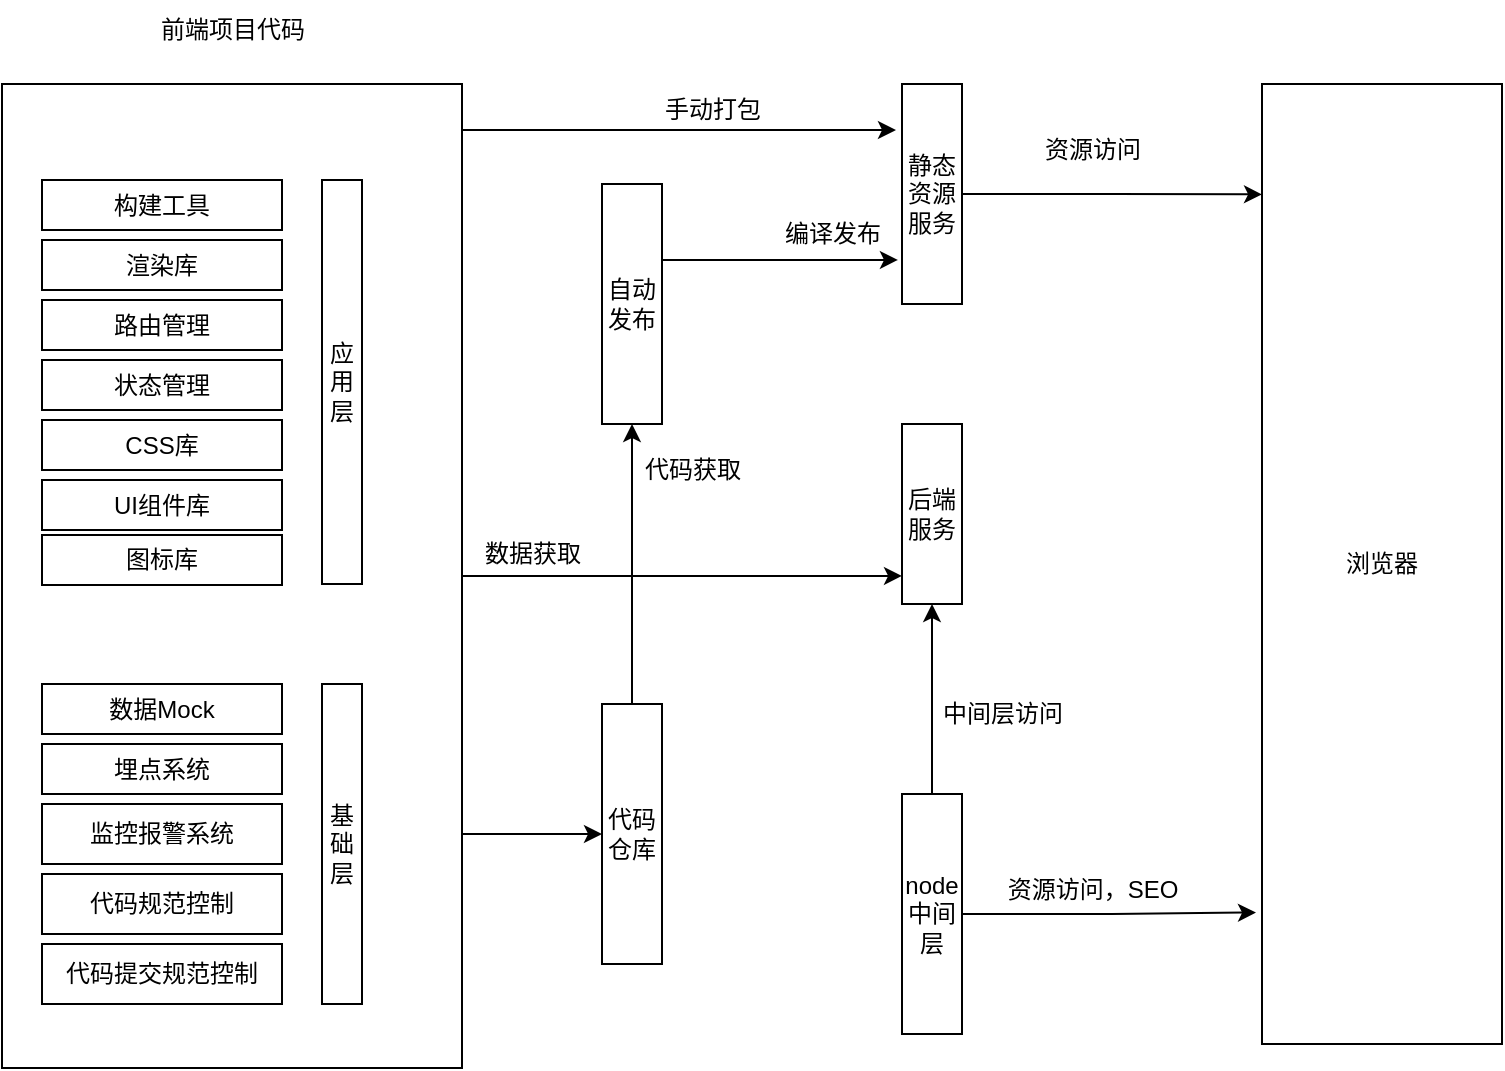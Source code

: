 <mxfile version="21.5.0" type="github">
  <diagram name="第 1 页" id="YTqjLCqkTZgk73n2kUbU">
    <mxGraphModel dx="1434" dy="803" grid="1" gridSize="10" guides="1" tooltips="1" connect="1" arrows="1" fold="1" page="1" pageScale="1" pageWidth="2339" pageHeight="3300" background="none" math="0" shadow="0">
      <root>
        <mxCell id="0" />
        <mxCell id="1" parent="0" />
        <mxCell id="mCj7lZmTwDm9WnsvrkNn-11" style="edgeStyle=orthogonalEdgeStyle;rounded=0;orthogonalLoop=1;jettySize=auto;html=1;exitX=1;exitY=0.5;exitDx=0;exitDy=0;entryX=0;entryY=0.115;entryDx=0;entryDy=0;entryPerimeter=0;" parent="1" source="mCj7lZmTwDm9WnsvrkNn-1" target="mCj7lZmTwDm9WnsvrkNn-10" edge="1">
          <mxGeometry relative="1" as="geometry" />
        </mxCell>
        <mxCell id="mCj7lZmTwDm9WnsvrkNn-1" value="静态资源服务" style="rounded=0;whiteSpace=wrap;html=1;" parent="1" vertex="1">
          <mxGeometry x="1110" y="140" width="30" height="110" as="geometry" />
        </mxCell>
        <mxCell id="mCj7lZmTwDm9WnsvrkNn-2" value="后端服务" style="rounded=0;whiteSpace=wrap;html=1;" parent="1" vertex="1">
          <mxGeometry x="1110" y="310" width="30" height="90" as="geometry" />
        </mxCell>
        <mxCell id="mCj7lZmTwDm9WnsvrkNn-4" style="edgeStyle=orthogonalEdgeStyle;rounded=0;orthogonalLoop=1;jettySize=auto;html=1;exitX=0.5;exitY=0;exitDx=0;exitDy=0;" parent="1" source="mCj7lZmTwDm9WnsvrkNn-3" target="mCj7lZmTwDm9WnsvrkNn-2" edge="1">
          <mxGeometry relative="1" as="geometry" />
        </mxCell>
        <mxCell id="mCj7lZmTwDm9WnsvrkNn-15" style="edgeStyle=orthogonalEdgeStyle;rounded=0;orthogonalLoop=1;jettySize=auto;html=1;exitX=1;exitY=0.5;exitDx=0;exitDy=0;entryX=-0.025;entryY=0.863;entryDx=0;entryDy=0;entryPerimeter=0;" parent="1" source="mCj7lZmTwDm9WnsvrkNn-3" target="mCj7lZmTwDm9WnsvrkNn-10" edge="1">
          <mxGeometry relative="1" as="geometry" />
        </mxCell>
        <mxCell id="mCj7lZmTwDm9WnsvrkNn-3" value="node中间层" style="rounded=0;whiteSpace=wrap;html=1;" parent="1" vertex="1">
          <mxGeometry x="1110" y="495" width="30" height="120" as="geometry" />
        </mxCell>
        <mxCell id="mCj7lZmTwDm9WnsvrkNn-5" value="中间层访问" style="text;html=1;align=center;verticalAlign=middle;resizable=0;points=[];autosize=1;strokeColor=none;fillColor=none;" parent="1" vertex="1">
          <mxGeometry x="1120" y="440" width="80" height="30" as="geometry" />
        </mxCell>
        <mxCell id="mCj7lZmTwDm9WnsvrkNn-6" value="代码仓库" style="rounded=0;whiteSpace=wrap;html=1;" parent="1" vertex="1">
          <mxGeometry x="960" y="450" width="30" height="130" as="geometry" />
        </mxCell>
        <mxCell id="mCj7lZmTwDm9WnsvrkNn-41" style="edgeStyle=orthogonalEdgeStyle;rounded=0;orthogonalLoop=1;jettySize=auto;html=1;exitX=1;exitY=0.5;exitDx=0;exitDy=0;entryX=0.971;entryY=0.933;entryDx=0;entryDy=0;entryPerimeter=0;" parent="1" source="mCj7lZmTwDm9WnsvrkNn-7" target="mCj7lZmTwDm9WnsvrkNn-20" edge="1">
          <mxGeometry relative="1" as="geometry">
            <Array as="points">
              <mxPoint x="990" y="228" />
            </Array>
          </mxGeometry>
        </mxCell>
        <mxCell id="mCj7lZmTwDm9WnsvrkNn-7" value="自动发布" style="rounded=0;whiteSpace=wrap;html=1;" parent="1" vertex="1">
          <mxGeometry x="960" y="190" width="30" height="120" as="geometry" />
        </mxCell>
        <mxCell id="mCj7lZmTwDm9WnsvrkNn-40" style="edgeStyle=orthogonalEdgeStyle;rounded=0;orthogonalLoop=1;jettySize=auto;html=1;exitX=1;exitY=0.25;exitDx=0;exitDy=0;" parent="1" source="mCj7lZmTwDm9WnsvrkNn-8" edge="1">
          <mxGeometry relative="1" as="geometry">
            <mxPoint x="1107" y="163" as="targetPoint" />
            <Array as="points">
              <mxPoint x="890" y="163" />
            </Array>
          </mxGeometry>
        </mxCell>
        <mxCell id="m5wmhSM_MF1HtsL-KL9i-9" style="edgeStyle=orthogonalEdgeStyle;rounded=0;orthogonalLoop=1;jettySize=auto;html=1;exitX=1;exitY=0.75;exitDx=0;exitDy=0;entryX=0;entryY=0.5;entryDx=0;entryDy=0;" edge="1" parent="1" source="mCj7lZmTwDm9WnsvrkNn-8" target="mCj7lZmTwDm9WnsvrkNn-6">
          <mxGeometry relative="1" as="geometry">
            <Array as="points">
              <mxPoint x="890" y="515" />
            </Array>
          </mxGeometry>
        </mxCell>
        <mxCell id="mCj7lZmTwDm9WnsvrkNn-8" value="" style="rounded=0;whiteSpace=wrap;html=1;" parent="1" vertex="1">
          <mxGeometry x="660" y="140" width="230" height="492" as="geometry" />
        </mxCell>
        <mxCell id="mCj7lZmTwDm9WnsvrkNn-10" value="浏览器" style="rounded=0;whiteSpace=wrap;html=1;" parent="1" vertex="1">
          <mxGeometry x="1290" y="140" width="120" height="480" as="geometry" />
        </mxCell>
        <mxCell id="mCj7lZmTwDm9WnsvrkNn-12" value="资源访问" style="text;html=1;align=center;verticalAlign=middle;resizable=0;points=[];autosize=1;strokeColor=none;fillColor=none;" parent="1" vertex="1">
          <mxGeometry x="1170" y="158" width="70" height="30" as="geometry" />
        </mxCell>
        <mxCell id="mCj7lZmTwDm9WnsvrkNn-16" value="资源访问，SEO" style="text;html=1;align=center;verticalAlign=middle;resizable=0;points=[];autosize=1;strokeColor=none;fillColor=none;" parent="1" vertex="1">
          <mxGeometry x="1150" y="528" width="110" height="30" as="geometry" />
        </mxCell>
        <mxCell id="mCj7lZmTwDm9WnsvrkNn-20" value="编译发布" style="text;html=1;align=center;verticalAlign=middle;resizable=0;points=[];autosize=1;strokeColor=none;fillColor=none;" parent="1" vertex="1">
          <mxGeometry x="1040" y="200" width="70" height="30" as="geometry" />
        </mxCell>
        <mxCell id="mCj7lZmTwDm9WnsvrkNn-21" value="前端项目代码" style="text;html=1;align=center;verticalAlign=middle;resizable=0;points=[];autosize=1;strokeColor=none;fillColor=none;" parent="1" vertex="1">
          <mxGeometry x="725" y="98" width="100" height="30" as="geometry" />
        </mxCell>
        <mxCell id="mCj7lZmTwDm9WnsvrkNn-23" value="" style="edgeStyle=orthogonalEdgeStyle;rounded=0;orthogonalLoop=1;jettySize=auto;html=1;exitX=0.5;exitY=0;exitDx=0;exitDy=0;entryX=0.5;entryY=1;entryDx=0;entryDy=0;" parent="1" source="mCj7lZmTwDm9WnsvrkNn-6" target="mCj7lZmTwDm9WnsvrkNn-7" edge="1">
          <mxGeometry relative="1" as="geometry">
            <mxPoint x="975" y="400" as="sourcePoint" />
            <mxPoint x="975" y="370" as="targetPoint" />
          </mxGeometry>
        </mxCell>
        <mxCell id="mCj7lZmTwDm9WnsvrkNn-26" value="埋点系统" style="rounded=0;whiteSpace=wrap;html=1;" parent="1" vertex="1">
          <mxGeometry x="680" y="470" width="120" height="25" as="geometry" />
        </mxCell>
        <mxCell id="mCj7lZmTwDm9WnsvrkNn-27" value="监控报警系统" style="whiteSpace=wrap;html=1;" parent="1" vertex="1">
          <mxGeometry x="680" y="500" width="120" height="30" as="geometry" />
        </mxCell>
        <mxCell id="mCj7lZmTwDm9WnsvrkNn-28" value="代码规范控制" style="whiteSpace=wrap;html=1;" parent="1" vertex="1">
          <mxGeometry x="680" y="535" width="120" height="30" as="geometry" />
        </mxCell>
        <mxCell id="mCj7lZmTwDm9WnsvrkNn-29" value="代码提交规范控制" style="whiteSpace=wrap;html=1;" parent="1" vertex="1">
          <mxGeometry x="680" y="570" width="120" height="30" as="geometry" />
        </mxCell>
        <mxCell id="mCj7lZmTwDm9WnsvrkNn-30" value="数据Mock" style="rounded=0;whiteSpace=wrap;html=1;" parent="1" vertex="1">
          <mxGeometry x="680" y="440" width="120" height="25" as="geometry" />
        </mxCell>
        <mxCell id="mCj7lZmTwDm9WnsvrkNn-31" value="图标库" style="rounded=0;whiteSpace=wrap;html=1;" parent="1" vertex="1">
          <mxGeometry x="680" y="365.5" width="120" height="25" as="geometry" />
        </mxCell>
        <mxCell id="mCj7lZmTwDm9WnsvrkNn-32" value="UI组件库" style="rounded=0;whiteSpace=wrap;html=1;" parent="1" vertex="1">
          <mxGeometry x="680" y="338" width="120" height="25" as="geometry" />
        </mxCell>
        <mxCell id="mCj7lZmTwDm9WnsvrkNn-33" value="CSS库" style="rounded=0;whiteSpace=wrap;html=1;" parent="1" vertex="1">
          <mxGeometry x="680" y="308" width="120" height="25" as="geometry" />
        </mxCell>
        <mxCell id="mCj7lZmTwDm9WnsvrkNn-34" value="状态管理" style="rounded=0;whiteSpace=wrap;html=1;" parent="1" vertex="1">
          <mxGeometry x="680" y="278" width="120" height="25" as="geometry" />
        </mxCell>
        <mxCell id="mCj7lZmTwDm9WnsvrkNn-35" value="路由管理" style="rounded=0;whiteSpace=wrap;html=1;" parent="1" vertex="1">
          <mxGeometry x="680" y="248" width="120" height="25" as="geometry" />
        </mxCell>
        <mxCell id="mCj7lZmTwDm9WnsvrkNn-36" value="渲染库" style="rounded=0;whiteSpace=wrap;html=1;" parent="1" vertex="1">
          <mxGeometry x="680" y="218" width="120" height="25" as="geometry" />
        </mxCell>
        <mxCell id="mCj7lZmTwDm9WnsvrkNn-38" value="手动打包" style="text;html=1;align=center;verticalAlign=middle;resizable=0;points=[];autosize=1;strokeColor=none;fillColor=none;" parent="1" vertex="1">
          <mxGeometry x="980" y="138" width="70" height="30" as="geometry" />
        </mxCell>
        <mxCell id="m5wmhSM_MF1HtsL-KL9i-1" value="构建工具" style="rounded=0;whiteSpace=wrap;html=1;" vertex="1" parent="1">
          <mxGeometry x="680" y="188" width="120" height="25" as="geometry" />
        </mxCell>
        <mxCell id="m5wmhSM_MF1HtsL-KL9i-2" value="应用层" style="rounded=0;whiteSpace=wrap;html=1;" vertex="1" parent="1">
          <mxGeometry x="820" y="188" width="20" height="202" as="geometry" />
        </mxCell>
        <mxCell id="m5wmhSM_MF1HtsL-KL9i-3" value="基础层" style="rounded=0;whiteSpace=wrap;html=1;" vertex="1" parent="1">
          <mxGeometry x="820" y="440" width="20" height="160" as="geometry" />
        </mxCell>
        <mxCell id="m5wmhSM_MF1HtsL-KL9i-4" style="edgeStyle=orthogonalEdgeStyle;rounded=0;orthogonalLoop=1;jettySize=auto;html=1;exitX=1;exitY=0.5;exitDx=0;exitDy=0;entryX=0;entryY=0.844;entryDx=0;entryDy=0;entryPerimeter=0;" edge="1" parent="1" source="mCj7lZmTwDm9WnsvrkNn-8" target="mCj7lZmTwDm9WnsvrkNn-2">
          <mxGeometry relative="1" as="geometry" />
        </mxCell>
        <mxCell id="m5wmhSM_MF1HtsL-KL9i-5" value="代码获取" style="text;html=1;align=center;verticalAlign=middle;resizable=0;points=[];autosize=1;strokeColor=none;fillColor=none;" vertex="1" parent="1">
          <mxGeometry x="970" y="318" width="70" height="30" as="geometry" />
        </mxCell>
        <mxCell id="m5wmhSM_MF1HtsL-KL9i-6" value="数据获取" style="text;html=1;align=center;verticalAlign=middle;resizable=0;points=[];autosize=1;strokeColor=none;fillColor=none;" vertex="1" parent="1">
          <mxGeometry x="890" y="360" width="70" height="30" as="geometry" />
        </mxCell>
      </root>
    </mxGraphModel>
  </diagram>
</mxfile>
